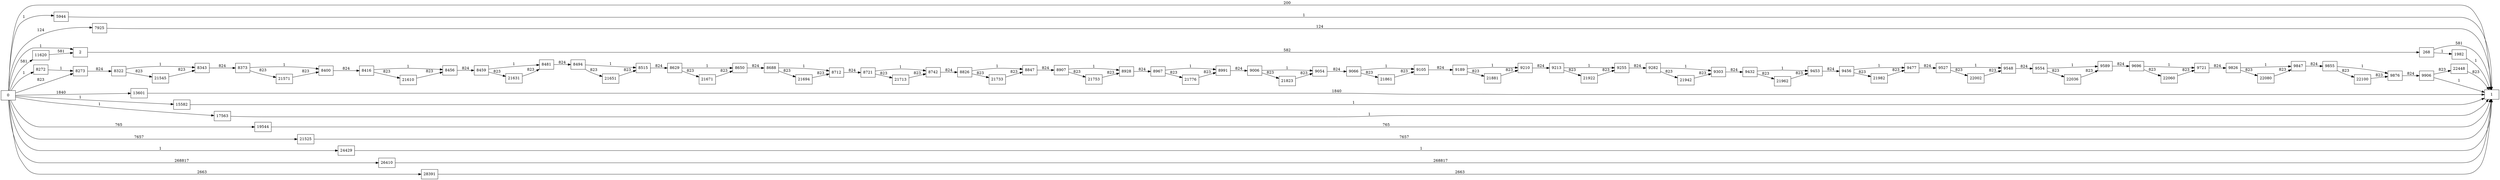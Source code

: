 digraph {
	graph [rankdir=LR]
	node [shape=rectangle]
	2 -> 268 [label=582]
	268 -> 1 [label=581]
	268 -> 1982 [label=1]
	1982 -> 1 [label=1]
	5944 -> 1 [label=1]
	7925 -> 1 [label=124]
	8272 -> 8273 [label=1]
	8273 -> 8322 [label=824]
	8322 -> 8343 [label=1]
	8322 -> 21545 [label=823]
	8343 -> 8373 [label=824]
	8373 -> 8400 [label=1]
	8373 -> 21571 [label=823]
	8400 -> 8416 [label=824]
	8416 -> 8456 [label=1]
	8416 -> 21610 [label=823]
	8456 -> 8459 [label=824]
	8459 -> 8481 [label=1]
	8459 -> 21631 [label=823]
	8481 -> 8494 [label=824]
	8494 -> 8515 [label=1]
	8494 -> 21651 [label=823]
	8515 -> 8629 [label=824]
	8629 -> 8650 [label=1]
	8629 -> 21671 [label=823]
	8650 -> 8688 [label=824]
	8688 -> 8712 [label=1]
	8688 -> 21694 [label=823]
	8712 -> 8721 [label=824]
	8721 -> 8742 [label=1]
	8721 -> 21713 [label=823]
	8742 -> 8826 [label=824]
	8826 -> 8847 [label=1]
	8826 -> 21733 [label=823]
	8847 -> 8907 [label=824]
	8907 -> 8928 [label=1]
	8907 -> 21753 [label=823]
	8928 -> 8967 [label=824]
	8967 -> 8991 [label=1]
	8967 -> 21776 [label=823]
	8991 -> 9006 [label=824]
	9006 -> 9054 [label=1]
	9006 -> 21823 [label=823]
	9054 -> 9066 [label=824]
	9066 -> 9105 [label=1]
	9066 -> 21861 [label=823]
	9105 -> 9189 [label=824]
	9189 -> 9210 [label=1]
	9189 -> 21881 [label=823]
	9210 -> 9213 [label=824]
	9213 -> 9255 [label=1]
	9213 -> 21922 [label=823]
	9255 -> 9282 [label=824]
	9282 -> 9303 [label=1]
	9282 -> 21942 [label=823]
	9303 -> 9432 [label=824]
	9432 -> 9453 [label=1]
	9432 -> 21962 [label=823]
	9453 -> 9456 [label=824]
	9456 -> 9477 [label=1]
	9456 -> 21982 [label=823]
	9477 -> 9527 [label=824]
	9527 -> 9548 [label=1]
	9527 -> 22002 [label=823]
	9548 -> 9554 [label=824]
	9554 -> 9589 [label=1]
	9554 -> 22036 [label=823]
	9589 -> 9696 [label=824]
	9696 -> 9721 [label=1]
	9696 -> 22060 [label=823]
	9721 -> 9826 [label=824]
	9826 -> 9847 [label=1]
	9826 -> 22080 [label=823]
	9847 -> 9855 [label=824]
	9855 -> 9876 [label=1]
	9855 -> 22100 [label=823]
	9876 -> 9906 [label=824]
	9906 -> 1 [label=1]
	9906 -> 22448 [label=823]
	11620 -> 2 [label=581]
	13601 -> 1 [label=1840]
	15582 -> 1 [label=1]
	17563 -> 1 [label=1]
	19544 -> 1 [label=765]
	21525 -> 1 [label=7657]
	21545 -> 8343 [label=823]
	21571 -> 8400 [label=823]
	21610 -> 8456 [label=823]
	21631 -> 8481 [label=823]
	21651 -> 8515 [label=823]
	21671 -> 8650 [label=823]
	21694 -> 8712 [label=823]
	21713 -> 8742 [label=823]
	21733 -> 8847 [label=823]
	21753 -> 8928 [label=823]
	21776 -> 8991 [label=823]
	21823 -> 9054 [label=823]
	21861 -> 9105 [label=823]
	21881 -> 9210 [label=823]
	21922 -> 9255 [label=823]
	21942 -> 9303 [label=823]
	21962 -> 9453 [label=823]
	21982 -> 9477 [label=823]
	22002 -> 9548 [label=823]
	22036 -> 9589 [label=823]
	22060 -> 9721 [label=823]
	22080 -> 9847 [label=823]
	22100 -> 9876 [label=823]
	22448 -> 1 [label=823]
	24429 -> 1 [label=1]
	26410 -> 1 [label=268817]
	28391 -> 1 [label=2663]
	0 -> 2 [label=1]
	0 -> 8273 [label=823]
	0 -> 1 [label=200]
	0 -> 5944 [label=1]
	0 -> 7925 [label=124]
	0 -> 8272 [label=1]
	0 -> 11620 [label=581]
	0 -> 13601 [label=1840]
	0 -> 15582 [label=1]
	0 -> 17563 [label=1]
	0 -> 19544 [label=765]
	0 -> 21525 [label=7657]
	0 -> 24429 [label=1]
	0 -> 26410 [label=268817]
	0 -> 28391 [label=2663]
}
